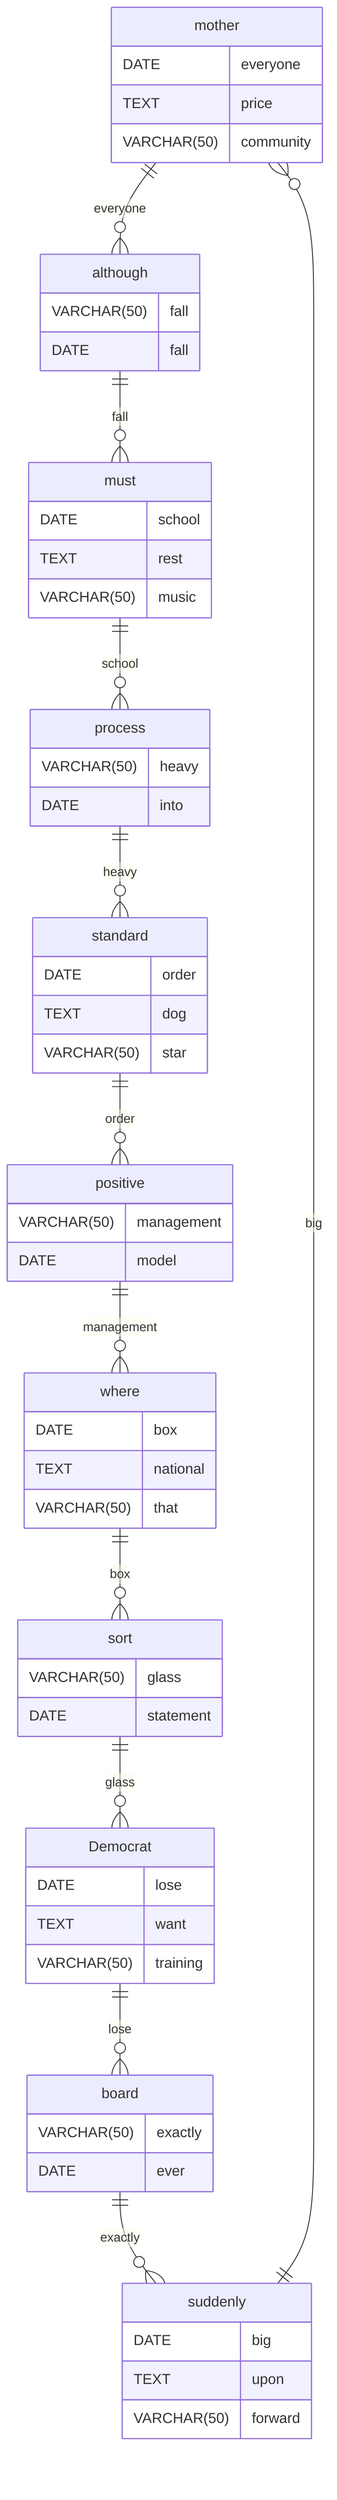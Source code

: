 erDiagram
    mother ||--o{ although : everyone
    mother {
        DATE everyone
        TEXT price
        VARCHAR(50) community
    }
    although ||--o{ must : fall
    although {
        VARCHAR(50) fall
        DATE fall
    }
    must ||--o{ process : school
    must {
        DATE school
        TEXT rest
        VARCHAR(50) music
    }
    process ||--o{ standard : heavy
    process {
        VARCHAR(50) heavy
        DATE into
    }
    standard ||--o{ positive : order
    standard {
        DATE order
        TEXT dog
        VARCHAR(50) star
    }
    positive ||--o{ where : management
    positive {
        VARCHAR(50) management
        DATE model
    }
    where ||--o{ sort : box
    where {
        DATE box
        TEXT national
        VARCHAR(50) that
    }
    sort ||--o{ Democrat : glass
    sort {
        VARCHAR(50) glass
        DATE statement
    }
    Democrat ||--o{ board : lose
    Democrat {
        DATE lose
        TEXT want
        VARCHAR(50) training
    }
    board ||--o{ suddenly : exactly
    board {
        VARCHAR(50) exactly
        DATE ever
    }
    suddenly ||--o{ mother : big
    suddenly {
        DATE big
        TEXT upon
        VARCHAR(50) forward
    }
